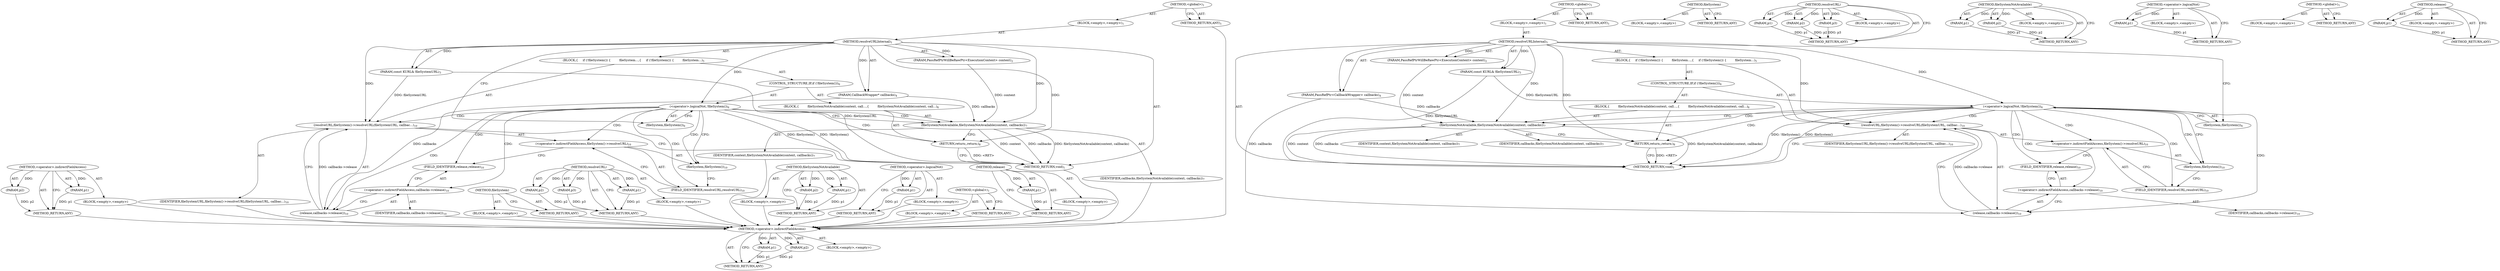 digraph "release" {
vulnerable_69 [label=<(METHOD,&lt;operator&gt;.indirectFieldAccess)>];
vulnerable_70 [label=<(PARAM,p1)>];
vulnerable_71 [label=<(PARAM,p2)>];
vulnerable_72 [label=<(BLOCK,&lt;empty&gt;,&lt;empty&gt;)>];
vulnerable_73 [label=<(METHOD_RETURN,ANY)>];
vulnerable_6 [label=<(METHOD,&lt;global&gt;)<SUB>1</SUB>>];
vulnerable_7 [label=<(BLOCK,&lt;empty&gt;,&lt;empty&gt;)<SUB>1</SUB>>];
vulnerable_8 [label=<(METHOD,resolveURLInternal)<SUB>1</SUB>>];
vulnerable_9 [label=<(PARAM,PassRefPtrWillBeRawPtr&lt;ExecutionContext&gt; context)<SUB>2</SUB>>];
vulnerable_10 [label=<(PARAM,const KURL&amp; fileSystemURL)<SUB>3</SUB>>];
vulnerable_11 [label=<(PARAM,PassRefPtr&lt;CallbackWrapper&gt; callbacks)<SUB>4</SUB>>];
vulnerable_12 [label=<(BLOCK,{
     if (!fileSystem()) {
         fileSystem...,{
     if (!fileSystem()) {
         fileSystem...)<SUB>5</SUB>>];
vulnerable_13 [label=<(CONTROL_STRUCTURE,IF,if (!fileSystem()))<SUB>6</SUB>>];
vulnerable_14 [label=<(&lt;operator&gt;.logicalNot,!fileSystem())<SUB>6</SUB>>];
vulnerable_15 [label=<(fileSystem,fileSystem())<SUB>6</SUB>>];
vulnerable_16 [label=<(BLOCK,{
         fileSystemNotAvailable(context, call...,{
         fileSystemNotAvailable(context, call...)<SUB>6</SUB>>];
vulnerable_17 [label=<(fileSystemNotAvailable,fileSystemNotAvailable(context, callbacks))<SUB>7</SUB>>];
vulnerable_18 [label=<(IDENTIFIER,context,fileSystemNotAvailable(context, callbacks))<SUB>7</SUB>>];
vulnerable_19 [label=<(IDENTIFIER,callbacks,fileSystemNotAvailable(context, callbacks))<SUB>7</SUB>>];
vulnerable_20 [label=<(RETURN,return;,return;)<SUB>8</SUB>>];
vulnerable_21 [label=<(resolveURL,fileSystem()-&gt;resolveURL(fileSystemURL, callbac...)<SUB>10</SUB>>];
vulnerable_22 [label=<(&lt;operator&gt;.indirectFieldAccess,fileSystem()-&gt;resolveURL)<SUB>10</SUB>>];
vulnerable_23 [label=<(fileSystem,fileSystem())<SUB>10</SUB>>];
vulnerable_24 [label=<(FIELD_IDENTIFIER,resolveURL,resolveURL)<SUB>10</SUB>>];
vulnerable_25 [label=<(IDENTIFIER,fileSystemURL,fileSystem()-&gt;resolveURL(fileSystemURL, callbac...)<SUB>10</SUB>>];
vulnerable_26 [label=<(release,callbacks-&gt;release())<SUB>10</SUB>>];
vulnerable_27 [label=<(&lt;operator&gt;.indirectFieldAccess,callbacks-&gt;release)<SUB>10</SUB>>];
vulnerable_28 [label=<(IDENTIFIER,callbacks,callbacks-&gt;release())<SUB>10</SUB>>];
vulnerable_29 [label=<(FIELD_IDENTIFIER,release,release)<SUB>10</SUB>>];
vulnerable_30 [label=<(METHOD_RETURN,void)<SUB>1</SUB>>];
vulnerable_32 [label=<(METHOD_RETURN,ANY)<SUB>1</SUB>>];
vulnerable_55 [label=<(METHOD,fileSystem)>];
vulnerable_56 [label=<(BLOCK,&lt;empty&gt;,&lt;empty&gt;)>];
vulnerable_57 [label=<(METHOD_RETURN,ANY)>];
vulnerable_63 [label=<(METHOD,resolveURL)>];
vulnerable_64 [label=<(PARAM,p1)>];
vulnerable_65 [label=<(PARAM,p2)>];
vulnerable_66 [label=<(PARAM,p3)>];
vulnerable_67 [label=<(BLOCK,&lt;empty&gt;,&lt;empty&gt;)>];
vulnerable_68 [label=<(METHOD_RETURN,ANY)>];
vulnerable_58 [label=<(METHOD,fileSystemNotAvailable)>];
vulnerable_59 [label=<(PARAM,p1)>];
vulnerable_60 [label=<(PARAM,p2)>];
vulnerable_61 [label=<(BLOCK,&lt;empty&gt;,&lt;empty&gt;)>];
vulnerable_62 [label=<(METHOD_RETURN,ANY)>];
vulnerable_51 [label=<(METHOD,&lt;operator&gt;.logicalNot)>];
vulnerable_52 [label=<(PARAM,p1)>];
vulnerable_53 [label=<(BLOCK,&lt;empty&gt;,&lt;empty&gt;)>];
vulnerable_54 [label=<(METHOD_RETURN,ANY)>];
vulnerable_45 [label=<(METHOD,&lt;global&gt;)<SUB>1</SUB>>];
vulnerable_46 [label=<(BLOCK,&lt;empty&gt;,&lt;empty&gt;)>];
vulnerable_47 [label=<(METHOD_RETURN,ANY)>];
vulnerable_74 [label=<(METHOD,release)>];
vulnerable_75 [label=<(PARAM,p1)>];
vulnerable_76 [label=<(BLOCK,&lt;empty&gt;,&lt;empty&gt;)>];
vulnerable_77 [label=<(METHOD_RETURN,ANY)>];
fixed_69 [label=<(METHOD,&lt;operator&gt;.indirectFieldAccess)>];
fixed_70 [label=<(PARAM,p1)>];
fixed_71 [label=<(PARAM,p2)>];
fixed_72 [label=<(BLOCK,&lt;empty&gt;,&lt;empty&gt;)>];
fixed_73 [label=<(METHOD_RETURN,ANY)>];
fixed_6 [label=<(METHOD,&lt;global&gt;)<SUB>1</SUB>>];
fixed_7 [label=<(BLOCK,&lt;empty&gt;,&lt;empty&gt;)<SUB>1</SUB>>];
fixed_8 [label=<(METHOD,resolveURLInternal)<SUB>1</SUB>>];
fixed_9 [label=<(PARAM,PassRefPtrWillBeRawPtr&lt;ExecutionContext&gt; context)<SUB>2</SUB>>];
fixed_10 [label=<(PARAM,const KURL&amp; fileSystemURL)<SUB>3</SUB>>];
fixed_11 [label=<(PARAM,CallbackWrapper* callbacks)<SUB>4</SUB>>];
fixed_12 [label=<(BLOCK,{
     if (!fileSystem()) {
         fileSystem...,{
     if (!fileSystem()) {
         fileSystem...)<SUB>5</SUB>>];
fixed_13 [label=<(CONTROL_STRUCTURE,IF,if (!fileSystem()))<SUB>6</SUB>>];
fixed_14 [label=<(&lt;operator&gt;.logicalNot,!fileSystem())<SUB>6</SUB>>];
fixed_15 [label=<(fileSystem,fileSystem())<SUB>6</SUB>>];
fixed_16 [label=<(BLOCK,{
         fileSystemNotAvailable(context, call...,{
         fileSystemNotAvailable(context, call...)<SUB>6</SUB>>];
fixed_17 [label=<(fileSystemNotAvailable,fileSystemNotAvailable(context, callbacks))<SUB>7</SUB>>];
fixed_18 [label=<(IDENTIFIER,context,fileSystemNotAvailable(context, callbacks))<SUB>7</SUB>>];
fixed_19 [label=<(IDENTIFIER,callbacks,fileSystemNotAvailable(context, callbacks))<SUB>7</SUB>>];
fixed_20 [label=<(RETURN,return;,return;)<SUB>8</SUB>>];
fixed_21 [label=<(resolveURL,fileSystem()-&gt;resolveURL(fileSystemURL, callbac...)<SUB>10</SUB>>];
fixed_22 [label=<(&lt;operator&gt;.indirectFieldAccess,fileSystem()-&gt;resolveURL)<SUB>10</SUB>>];
fixed_23 [label=<(fileSystem,fileSystem())<SUB>10</SUB>>];
fixed_24 [label=<(FIELD_IDENTIFIER,resolveURL,resolveURL)<SUB>10</SUB>>];
fixed_25 [label=<(IDENTIFIER,fileSystemURL,fileSystem()-&gt;resolveURL(fileSystemURL, callbac...)<SUB>10</SUB>>];
fixed_26 [label=<(release,callbacks-&gt;release())<SUB>10</SUB>>];
fixed_27 [label=<(&lt;operator&gt;.indirectFieldAccess,callbacks-&gt;release)<SUB>10</SUB>>];
fixed_28 [label=<(IDENTIFIER,callbacks,callbacks-&gt;release())<SUB>10</SUB>>];
fixed_29 [label=<(FIELD_IDENTIFIER,release,release)<SUB>10</SUB>>];
fixed_30 [label=<(METHOD_RETURN,void)<SUB>1</SUB>>];
fixed_32 [label=<(METHOD_RETURN,ANY)<SUB>1</SUB>>];
fixed_55 [label=<(METHOD,fileSystem)>];
fixed_56 [label=<(BLOCK,&lt;empty&gt;,&lt;empty&gt;)>];
fixed_57 [label=<(METHOD_RETURN,ANY)>];
fixed_63 [label=<(METHOD,resolveURL)>];
fixed_64 [label=<(PARAM,p1)>];
fixed_65 [label=<(PARAM,p2)>];
fixed_66 [label=<(PARAM,p3)>];
fixed_67 [label=<(BLOCK,&lt;empty&gt;,&lt;empty&gt;)>];
fixed_68 [label=<(METHOD_RETURN,ANY)>];
fixed_58 [label=<(METHOD,fileSystemNotAvailable)>];
fixed_59 [label=<(PARAM,p1)>];
fixed_60 [label=<(PARAM,p2)>];
fixed_61 [label=<(BLOCK,&lt;empty&gt;,&lt;empty&gt;)>];
fixed_62 [label=<(METHOD_RETURN,ANY)>];
fixed_51 [label=<(METHOD,&lt;operator&gt;.logicalNot)>];
fixed_52 [label=<(PARAM,p1)>];
fixed_53 [label=<(BLOCK,&lt;empty&gt;,&lt;empty&gt;)>];
fixed_54 [label=<(METHOD_RETURN,ANY)>];
fixed_45 [label=<(METHOD,&lt;global&gt;)<SUB>1</SUB>>];
fixed_46 [label=<(BLOCK,&lt;empty&gt;,&lt;empty&gt;)>];
fixed_47 [label=<(METHOD_RETURN,ANY)>];
fixed_74 [label=<(METHOD,release)>];
fixed_75 [label=<(PARAM,p1)>];
fixed_76 [label=<(BLOCK,&lt;empty&gt;,&lt;empty&gt;)>];
fixed_77 [label=<(METHOD_RETURN,ANY)>];
vulnerable_69 -> vulnerable_70  [key=0, label="AST: "];
vulnerable_69 -> vulnerable_70  [key=1, label="DDG: "];
vulnerable_69 -> vulnerable_72  [key=0, label="AST: "];
vulnerable_69 -> vulnerable_71  [key=0, label="AST: "];
vulnerable_69 -> vulnerable_71  [key=1, label="DDG: "];
vulnerable_69 -> vulnerable_73  [key=0, label="AST: "];
vulnerable_69 -> vulnerable_73  [key=1, label="CFG: "];
vulnerable_70 -> vulnerable_73  [key=0, label="DDG: p1"];
vulnerable_71 -> vulnerable_73  [key=0, label="DDG: p2"];
vulnerable_6 -> vulnerable_7  [key=0, label="AST: "];
vulnerable_6 -> vulnerable_32  [key=0, label="AST: "];
vulnerable_6 -> vulnerable_32  [key=1, label="CFG: "];
vulnerable_7 -> vulnerable_8  [key=0, label="AST: "];
vulnerable_8 -> vulnerable_9  [key=0, label="AST: "];
vulnerable_8 -> vulnerable_9  [key=1, label="DDG: "];
vulnerable_8 -> vulnerable_10  [key=0, label="AST: "];
vulnerable_8 -> vulnerable_10  [key=1, label="DDG: "];
vulnerable_8 -> vulnerable_11  [key=0, label="AST: "];
vulnerable_8 -> vulnerable_11  [key=1, label="DDG: "];
vulnerable_8 -> vulnerable_12  [key=0, label="AST: "];
vulnerable_8 -> vulnerable_30  [key=0, label="AST: "];
vulnerable_8 -> vulnerable_15  [key=0, label="CFG: "];
vulnerable_8 -> vulnerable_21  [key=0, label="DDG: "];
vulnerable_8 -> vulnerable_14  [key=0, label="DDG: "];
vulnerable_8 -> vulnerable_20  [key=0, label="DDG: "];
vulnerable_8 -> vulnerable_17  [key=0, label="DDG: "];
vulnerable_9 -> vulnerable_17  [key=0, label="DDG: context"];
vulnerable_10 -> vulnerable_30  [key=0, label="DDG: fileSystemURL"];
vulnerable_10 -> vulnerable_21  [key=0, label="DDG: fileSystemURL"];
vulnerable_11 -> vulnerable_26  [key=0, label="DDG: callbacks"];
vulnerable_11 -> vulnerable_17  [key=0, label="DDG: callbacks"];
vulnerable_12 -> vulnerable_13  [key=0, label="AST: "];
vulnerable_12 -> vulnerable_21  [key=0, label="AST: "];
vulnerable_13 -> vulnerable_14  [key=0, label="AST: "];
vulnerable_13 -> vulnerable_16  [key=0, label="AST: "];
vulnerable_14 -> vulnerable_15  [key=0, label="AST: "];
vulnerable_14 -> vulnerable_23  [key=0, label="CFG: "];
vulnerable_14 -> vulnerable_23  [key=1, label="CDG: "];
vulnerable_14 -> vulnerable_17  [key=0, label="CFG: "];
vulnerable_14 -> vulnerable_17  [key=1, label="CDG: "];
vulnerable_14 -> vulnerable_30  [key=0, label="DDG: fileSystem()"];
vulnerable_14 -> vulnerable_30  [key=1, label="DDG: !fileSystem()"];
vulnerable_14 -> vulnerable_24  [key=0, label="CDG: "];
vulnerable_14 -> vulnerable_29  [key=0, label="CDG: "];
vulnerable_14 -> vulnerable_21  [key=0, label="CDG: "];
vulnerable_14 -> vulnerable_26  [key=0, label="CDG: "];
vulnerable_14 -> vulnerable_20  [key=0, label="CDG: "];
vulnerable_14 -> vulnerable_22  [key=0, label="CDG: "];
vulnerable_14 -> vulnerable_27  [key=0, label="CDG: "];
vulnerable_15 -> vulnerable_14  [key=0, label="CFG: "];
vulnerable_16 -> vulnerable_17  [key=0, label="AST: "];
vulnerable_16 -> vulnerable_20  [key=0, label="AST: "];
vulnerable_17 -> vulnerable_18  [key=0, label="AST: "];
vulnerable_17 -> vulnerable_19  [key=0, label="AST: "];
vulnerable_17 -> vulnerable_20  [key=0, label="CFG: "];
vulnerable_17 -> vulnerable_30  [key=0, label="DDG: context"];
vulnerable_17 -> vulnerable_30  [key=1, label="DDG: callbacks"];
vulnerable_17 -> vulnerable_30  [key=2, label="DDG: fileSystemNotAvailable(context, callbacks)"];
vulnerable_20 -> vulnerable_30  [key=0, label="CFG: "];
vulnerable_20 -> vulnerable_30  [key=1, label="DDG: &lt;RET&gt;"];
vulnerable_21 -> vulnerable_22  [key=0, label="AST: "];
vulnerable_21 -> vulnerable_25  [key=0, label="AST: "];
vulnerable_21 -> vulnerable_26  [key=0, label="AST: "];
vulnerable_21 -> vulnerable_30  [key=0, label="CFG: "];
vulnerable_22 -> vulnerable_23  [key=0, label="AST: "];
vulnerable_22 -> vulnerable_24  [key=0, label="AST: "];
vulnerable_22 -> vulnerable_29  [key=0, label="CFG: "];
vulnerable_23 -> vulnerable_24  [key=0, label="CFG: "];
vulnerable_24 -> vulnerable_22  [key=0, label="CFG: "];
vulnerable_26 -> vulnerable_27  [key=0, label="AST: "];
vulnerable_26 -> vulnerable_21  [key=0, label="CFG: "];
vulnerable_26 -> vulnerable_21  [key=1, label="DDG: callbacks-&gt;release"];
vulnerable_27 -> vulnerable_28  [key=0, label="AST: "];
vulnerable_27 -> vulnerable_29  [key=0, label="AST: "];
vulnerable_27 -> vulnerable_26  [key=0, label="CFG: "];
vulnerable_29 -> vulnerable_27  [key=0, label="CFG: "];
vulnerable_55 -> vulnerable_56  [key=0, label="AST: "];
vulnerable_55 -> vulnerable_57  [key=0, label="AST: "];
vulnerable_55 -> vulnerable_57  [key=1, label="CFG: "];
vulnerable_63 -> vulnerable_64  [key=0, label="AST: "];
vulnerable_63 -> vulnerable_64  [key=1, label="DDG: "];
vulnerable_63 -> vulnerable_67  [key=0, label="AST: "];
vulnerable_63 -> vulnerable_65  [key=0, label="AST: "];
vulnerable_63 -> vulnerable_65  [key=1, label="DDG: "];
vulnerable_63 -> vulnerable_68  [key=0, label="AST: "];
vulnerable_63 -> vulnerable_68  [key=1, label="CFG: "];
vulnerable_63 -> vulnerable_66  [key=0, label="AST: "];
vulnerable_63 -> vulnerable_66  [key=1, label="DDG: "];
vulnerable_64 -> vulnerable_68  [key=0, label="DDG: p1"];
vulnerable_65 -> vulnerable_68  [key=0, label="DDG: p2"];
vulnerable_66 -> vulnerable_68  [key=0, label="DDG: p3"];
vulnerable_58 -> vulnerable_59  [key=0, label="AST: "];
vulnerable_58 -> vulnerable_59  [key=1, label="DDG: "];
vulnerable_58 -> vulnerable_61  [key=0, label="AST: "];
vulnerable_58 -> vulnerable_60  [key=0, label="AST: "];
vulnerable_58 -> vulnerable_60  [key=1, label="DDG: "];
vulnerable_58 -> vulnerable_62  [key=0, label="AST: "];
vulnerable_58 -> vulnerable_62  [key=1, label="CFG: "];
vulnerable_59 -> vulnerable_62  [key=0, label="DDG: p1"];
vulnerable_60 -> vulnerable_62  [key=0, label="DDG: p2"];
vulnerable_51 -> vulnerable_52  [key=0, label="AST: "];
vulnerable_51 -> vulnerable_52  [key=1, label="DDG: "];
vulnerable_51 -> vulnerable_53  [key=0, label="AST: "];
vulnerable_51 -> vulnerable_54  [key=0, label="AST: "];
vulnerable_51 -> vulnerable_54  [key=1, label="CFG: "];
vulnerable_52 -> vulnerable_54  [key=0, label="DDG: p1"];
vulnerable_45 -> vulnerable_46  [key=0, label="AST: "];
vulnerable_45 -> vulnerable_47  [key=0, label="AST: "];
vulnerable_45 -> vulnerable_47  [key=1, label="CFG: "];
vulnerable_74 -> vulnerable_75  [key=0, label="AST: "];
vulnerable_74 -> vulnerable_75  [key=1, label="DDG: "];
vulnerable_74 -> vulnerable_76  [key=0, label="AST: "];
vulnerable_74 -> vulnerable_77  [key=0, label="AST: "];
vulnerable_74 -> vulnerable_77  [key=1, label="CFG: "];
vulnerable_75 -> vulnerable_77  [key=0, label="DDG: p1"];
fixed_69 -> fixed_70  [key=0, label="AST: "];
fixed_69 -> fixed_70  [key=1, label="DDG: "];
fixed_69 -> fixed_72  [key=0, label="AST: "];
fixed_69 -> fixed_71  [key=0, label="AST: "];
fixed_69 -> fixed_71  [key=1, label="DDG: "];
fixed_69 -> fixed_73  [key=0, label="AST: "];
fixed_69 -> fixed_73  [key=1, label="CFG: "];
fixed_70 -> fixed_73  [key=0, label="DDG: p1"];
fixed_71 -> fixed_73  [key=0, label="DDG: p2"];
fixed_72 -> vulnerable_69  [key=0];
fixed_73 -> vulnerable_69  [key=0];
fixed_6 -> fixed_7  [key=0, label="AST: "];
fixed_6 -> fixed_32  [key=0, label="AST: "];
fixed_6 -> fixed_32  [key=1, label="CFG: "];
fixed_7 -> fixed_8  [key=0, label="AST: "];
fixed_8 -> fixed_9  [key=0, label="AST: "];
fixed_8 -> fixed_9  [key=1, label="DDG: "];
fixed_8 -> fixed_10  [key=0, label="AST: "];
fixed_8 -> fixed_10  [key=1, label="DDG: "];
fixed_8 -> fixed_11  [key=0, label="AST: "];
fixed_8 -> fixed_11  [key=1, label="DDG: "];
fixed_8 -> fixed_12  [key=0, label="AST: "];
fixed_8 -> fixed_30  [key=0, label="AST: "];
fixed_8 -> fixed_15  [key=0, label="CFG: "];
fixed_8 -> fixed_21  [key=0, label="DDG: "];
fixed_8 -> fixed_14  [key=0, label="DDG: "];
fixed_8 -> fixed_20  [key=0, label="DDG: "];
fixed_8 -> fixed_17  [key=0, label="DDG: "];
fixed_9 -> fixed_17  [key=0, label="DDG: context"];
fixed_10 -> fixed_30  [key=0, label="DDG: fileSystemURL"];
fixed_10 -> fixed_21  [key=0, label="DDG: fileSystemURL"];
fixed_11 -> fixed_26  [key=0, label="DDG: callbacks"];
fixed_11 -> fixed_17  [key=0, label="DDG: callbacks"];
fixed_12 -> fixed_13  [key=0, label="AST: "];
fixed_12 -> fixed_21  [key=0, label="AST: "];
fixed_13 -> fixed_14  [key=0, label="AST: "];
fixed_13 -> fixed_16  [key=0, label="AST: "];
fixed_14 -> fixed_15  [key=0, label="AST: "];
fixed_14 -> fixed_23  [key=0, label="CFG: "];
fixed_14 -> fixed_23  [key=1, label="CDG: "];
fixed_14 -> fixed_17  [key=0, label="CFG: "];
fixed_14 -> fixed_17  [key=1, label="CDG: "];
fixed_14 -> fixed_30  [key=0, label="DDG: fileSystem()"];
fixed_14 -> fixed_30  [key=1, label="DDG: !fileSystem()"];
fixed_14 -> fixed_24  [key=0, label="CDG: "];
fixed_14 -> fixed_29  [key=0, label="CDG: "];
fixed_14 -> fixed_21  [key=0, label="CDG: "];
fixed_14 -> fixed_26  [key=0, label="CDG: "];
fixed_14 -> fixed_20  [key=0, label="CDG: "];
fixed_14 -> fixed_22  [key=0, label="CDG: "];
fixed_14 -> fixed_27  [key=0, label="CDG: "];
fixed_15 -> fixed_14  [key=0, label="CFG: "];
fixed_16 -> fixed_17  [key=0, label="AST: "];
fixed_16 -> fixed_20  [key=0, label="AST: "];
fixed_17 -> fixed_18  [key=0, label="AST: "];
fixed_17 -> fixed_19  [key=0, label="AST: "];
fixed_17 -> fixed_20  [key=0, label="CFG: "];
fixed_17 -> fixed_30  [key=0, label="DDG: context"];
fixed_17 -> fixed_30  [key=1, label="DDG: callbacks"];
fixed_17 -> fixed_30  [key=2, label="DDG: fileSystemNotAvailable(context, callbacks)"];
fixed_18 -> vulnerable_69  [key=0];
fixed_19 -> vulnerable_69  [key=0];
fixed_20 -> fixed_30  [key=0, label="CFG: "];
fixed_20 -> fixed_30  [key=1, label="DDG: &lt;RET&gt;"];
fixed_21 -> fixed_22  [key=0, label="AST: "];
fixed_21 -> fixed_25  [key=0, label="AST: "];
fixed_21 -> fixed_26  [key=0, label="AST: "];
fixed_21 -> fixed_30  [key=0, label="CFG: "];
fixed_22 -> fixed_23  [key=0, label="AST: "];
fixed_22 -> fixed_24  [key=0, label="AST: "];
fixed_22 -> fixed_29  [key=0, label="CFG: "];
fixed_23 -> fixed_24  [key=0, label="CFG: "];
fixed_24 -> fixed_22  [key=0, label="CFG: "];
fixed_25 -> vulnerable_69  [key=0];
fixed_26 -> fixed_27  [key=0, label="AST: "];
fixed_26 -> fixed_21  [key=0, label="CFG: "];
fixed_26 -> fixed_21  [key=1, label="DDG: callbacks-&gt;release"];
fixed_27 -> fixed_28  [key=0, label="AST: "];
fixed_27 -> fixed_29  [key=0, label="AST: "];
fixed_27 -> fixed_26  [key=0, label="CFG: "];
fixed_28 -> vulnerable_69  [key=0];
fixed_29 -> fixed_27  [key=0, label="CFG: "];
fixed_30 -> vulnerable_69  [key=0];
fixed_32 -> vulnerable_69  [key=0];
fixed_55 -> fixed_56  [key=0, label="AST: "];
fixed_55 -> fixed_57  [key=0, label="AST: "];
fixed_55 -> fixed_57  [key=1, label="CFG: "];
fixed_56 -> vulnerable_69  [key=0];
fixed_57 -> vulnerable_69  [key=0];
fixed_63 -> fixed_64  [key=0, label="AST: "];
fixed_63 -> fixed_64  [key=1, label="DDG: "];
fixed_63 -> fixed_67  [key=0, label="AST: "];
fixed_63 -> fixed_65  [key=0, label="AST: "];
fixed_63 -> fixed_65  [key=1, label="DDG: "];
fixed_63 -> fixed_68  [key=0, label="AST: "];
fixed_63 -> fixed_68  [key=1, label="CFG: "];
fixed_63 -> fixed_66  [key=0, label="AST: "];
fixed_63 -> fixed_66  [key=1, label="DDG: "];
fixed_64 -> fixed_68  [key=0, label="DDG: p1"];
fixed_65 -> fixed_68  [key=0, label="DDG: p2"];
fixed_66 -> fixed_68  [key=0, label="DDG: p3"];
fixed_67 -> vulnerable_69  [key=0];
fixed_68 -> vulnerable_69  [key=0];
fixed_58 -> fixed_59  [key=0, label="AST: "];
fixed_58 -> fixed_59  [key=1, label="DDG: "];
fixed_58 -> fixed_61  [key=0, label="AST: "];
fixed_58 -> fixed_60  [key=0, label="AST: "];
fixed_58 -> fixed_60  [key=1, label="DDG: "];
fixed_58 -> fixed_62  [key=0, label="AST: "];
fixed_58 -> fixed_62  [key=1, label="CFG: "];
fixed_59 -> fixed_62  [key=0, label="DDG: p1"];
fixed_60 -> fixed_62  [key=0, label="DDG: p2"];
fixed_61 -> vulnerable_69  [key=0];
fixed_62 -> vulnerable_69  [key=0];
fixed_51 -> fixed_52  [key=0, label="AST: "];
fixed_51 -> fixed_52  [key=1, label="DDG: "];
fixed_51 -> fixed_53  [key=0, label="AST: "];
fixed_51 -> fixed_54  [key=0, label="AST: "];
fixed_51 -> fixed_54  [key=1, label="CFG: "];
fixed_52 -> fixed_54  [key=0, label="DDG: p1"];
fixed_53 -> vulnerable_69  [key=0];
fixed_54 -> vulnerable_69  [key=0];
fixed_45 -> fixed_46  [key=0, label="AST: "];
fixed_45 -> fixed_47  [key=0, label="AST: "];
fixed_45 -> fixed_47  [key=1, label="CFG: "];
fixed_46 -> vulnerable_69  [key=0];
fixed_47 -> vulnerable_69  [key=0];
fixed_74 -> fixed_75  [key=0, label="AST: "];
fixed_74 -> fixed_75  [key=1, label="DDG: "];
fixed_74 -> fixed_76  [key=0, label="AST: "];
fixed_74 -> fixed_77  [key=0, label="AST: "];
fixed_74 -> fixed_77  [key=1, label="CFG: "];
fixed_75 -> fixed_77  [key=0, label="DDG: p1"];
fixed_76 -> vulnerable_69  [key=0];
fixed_77 -> vulnerable_69  [key=0];
}

